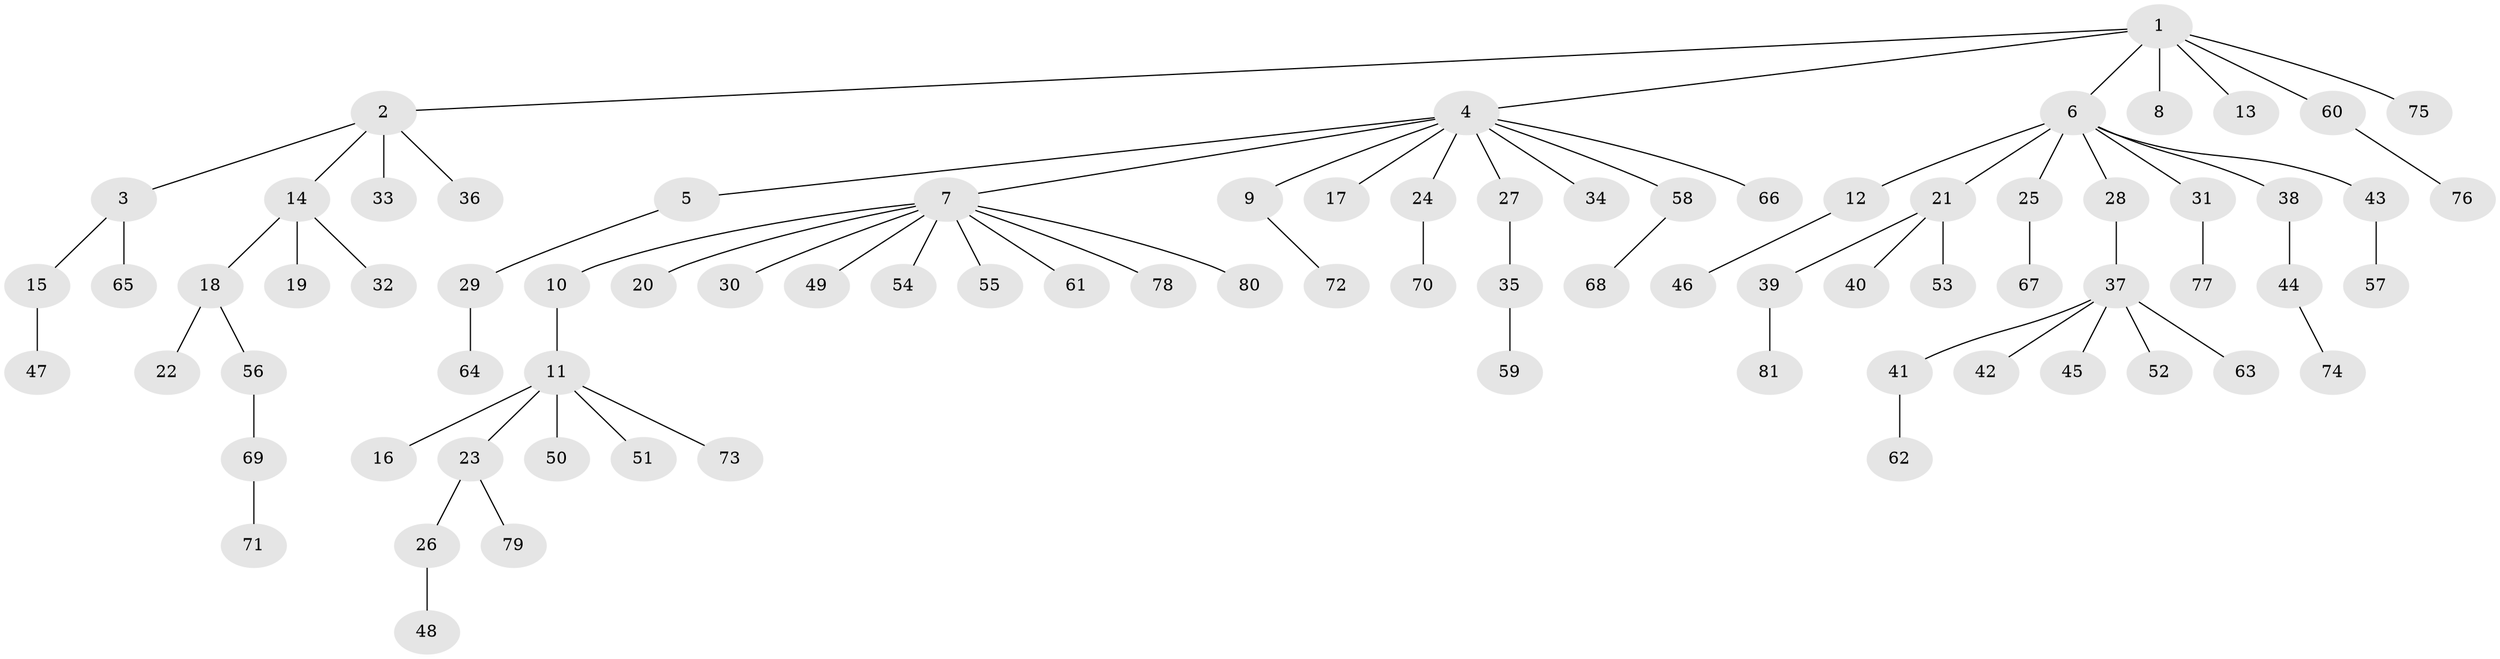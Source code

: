 // Generated by graph-tools (version 1.1) at 2025/01/03/09/25 03:01:46]
// undirected, 81 vertices, 80 edges
graph export_dot {
graph [start="1"]
  node [color=gray90,style=filled];
  1;
  2;
  3;
  4;
  5;
  6;
  7;
  8;
  9;
  10;
  11;
  12;
  13;
  14;
  15;
  16;
  17;
  18;
  19;
  20;
  21;
  22;
  23;
  24;
  25;
  26;
  27;
  28;
  29;
  30;
  31;
  32;
  33;
  34;
  35;
  36;
  37;
  38;
  39;
  40;
  41;
  42;
  43;
  44;
  45;
  46;
  47;
  48;
  49;
  50;
  51;
  52;
  53;
  54;
  55;
  56;
  57;
  58;
  59;
  60;
  61;
  62;
  63;
  64;
  65;
  66;
  67;
  68;
  69;
  70;
  71;
  72;
  73;
  74;
  75;
  76;
  77;
  78;
  79;
  80;
  81;
  1 -- 2;
  1 -- 4;
  1 -- 6;
  1 -- 8;
  1 -- 13;
  1 -- 60;
  1 -- 75;
  2 -- 3;
  2 -- 14;
  2 -- 33;
  2 -- 36;
  3 -- 15;
  3 -- 65;
  4 -- 5;
  4 -- 7;
  4 -- 9;
  4 -- 17;
  4 -- 24;
  4 -- 27;
  4 -- 34;
  4 -- 58;
  4 -- 66;
  5 -- 29;
  6 -- 12;
  6 -- 21;
  6 -- 25;
  6 -- 28;
  6 -- 31;
  6 -- 38;
  6 -- 43;
  7 -- 10;
  7 -- 20;
  7 -- 30;
  7 -- 49;
  7 -- 54;
  7 -- 55;
  7 -- 61;
  7 -- 78;
  7 -- 80;
  9 -- 72;
  10 -- 11;
  11 -- 16;
  11 -- 23;
  11 -- 50;
  11 -- 51;
  11 -- 73;
  12 -- 46;
  14 -- 18;
  14 -- 19;
  14 -- 32;
  15 -- 47;
  18 -- 22;
  18 -- 56;
  21 -- 39;
  21 -- 40;
  21 -- 53;
  23 -- 26;
  23 -- 79;
  24 -- 70;
  25 -- 67;
  26 -- 48;
  27 -- 35;
  28 -- 37;
  29 -- 64;
  31 -- 77;
  35 -- 59;
  37 -- 41;
  37 -- 42;
  37 -- 45;
  37 -- 52;
  37 -- 63;
  38 -- 44;
  39 -- 81;
  41 -- 62;
  43 -- 57;
  44 -- 74;
  56 -- 69;
  58 -- 68;
  60 -- 76;
  69 -- 71;
}
